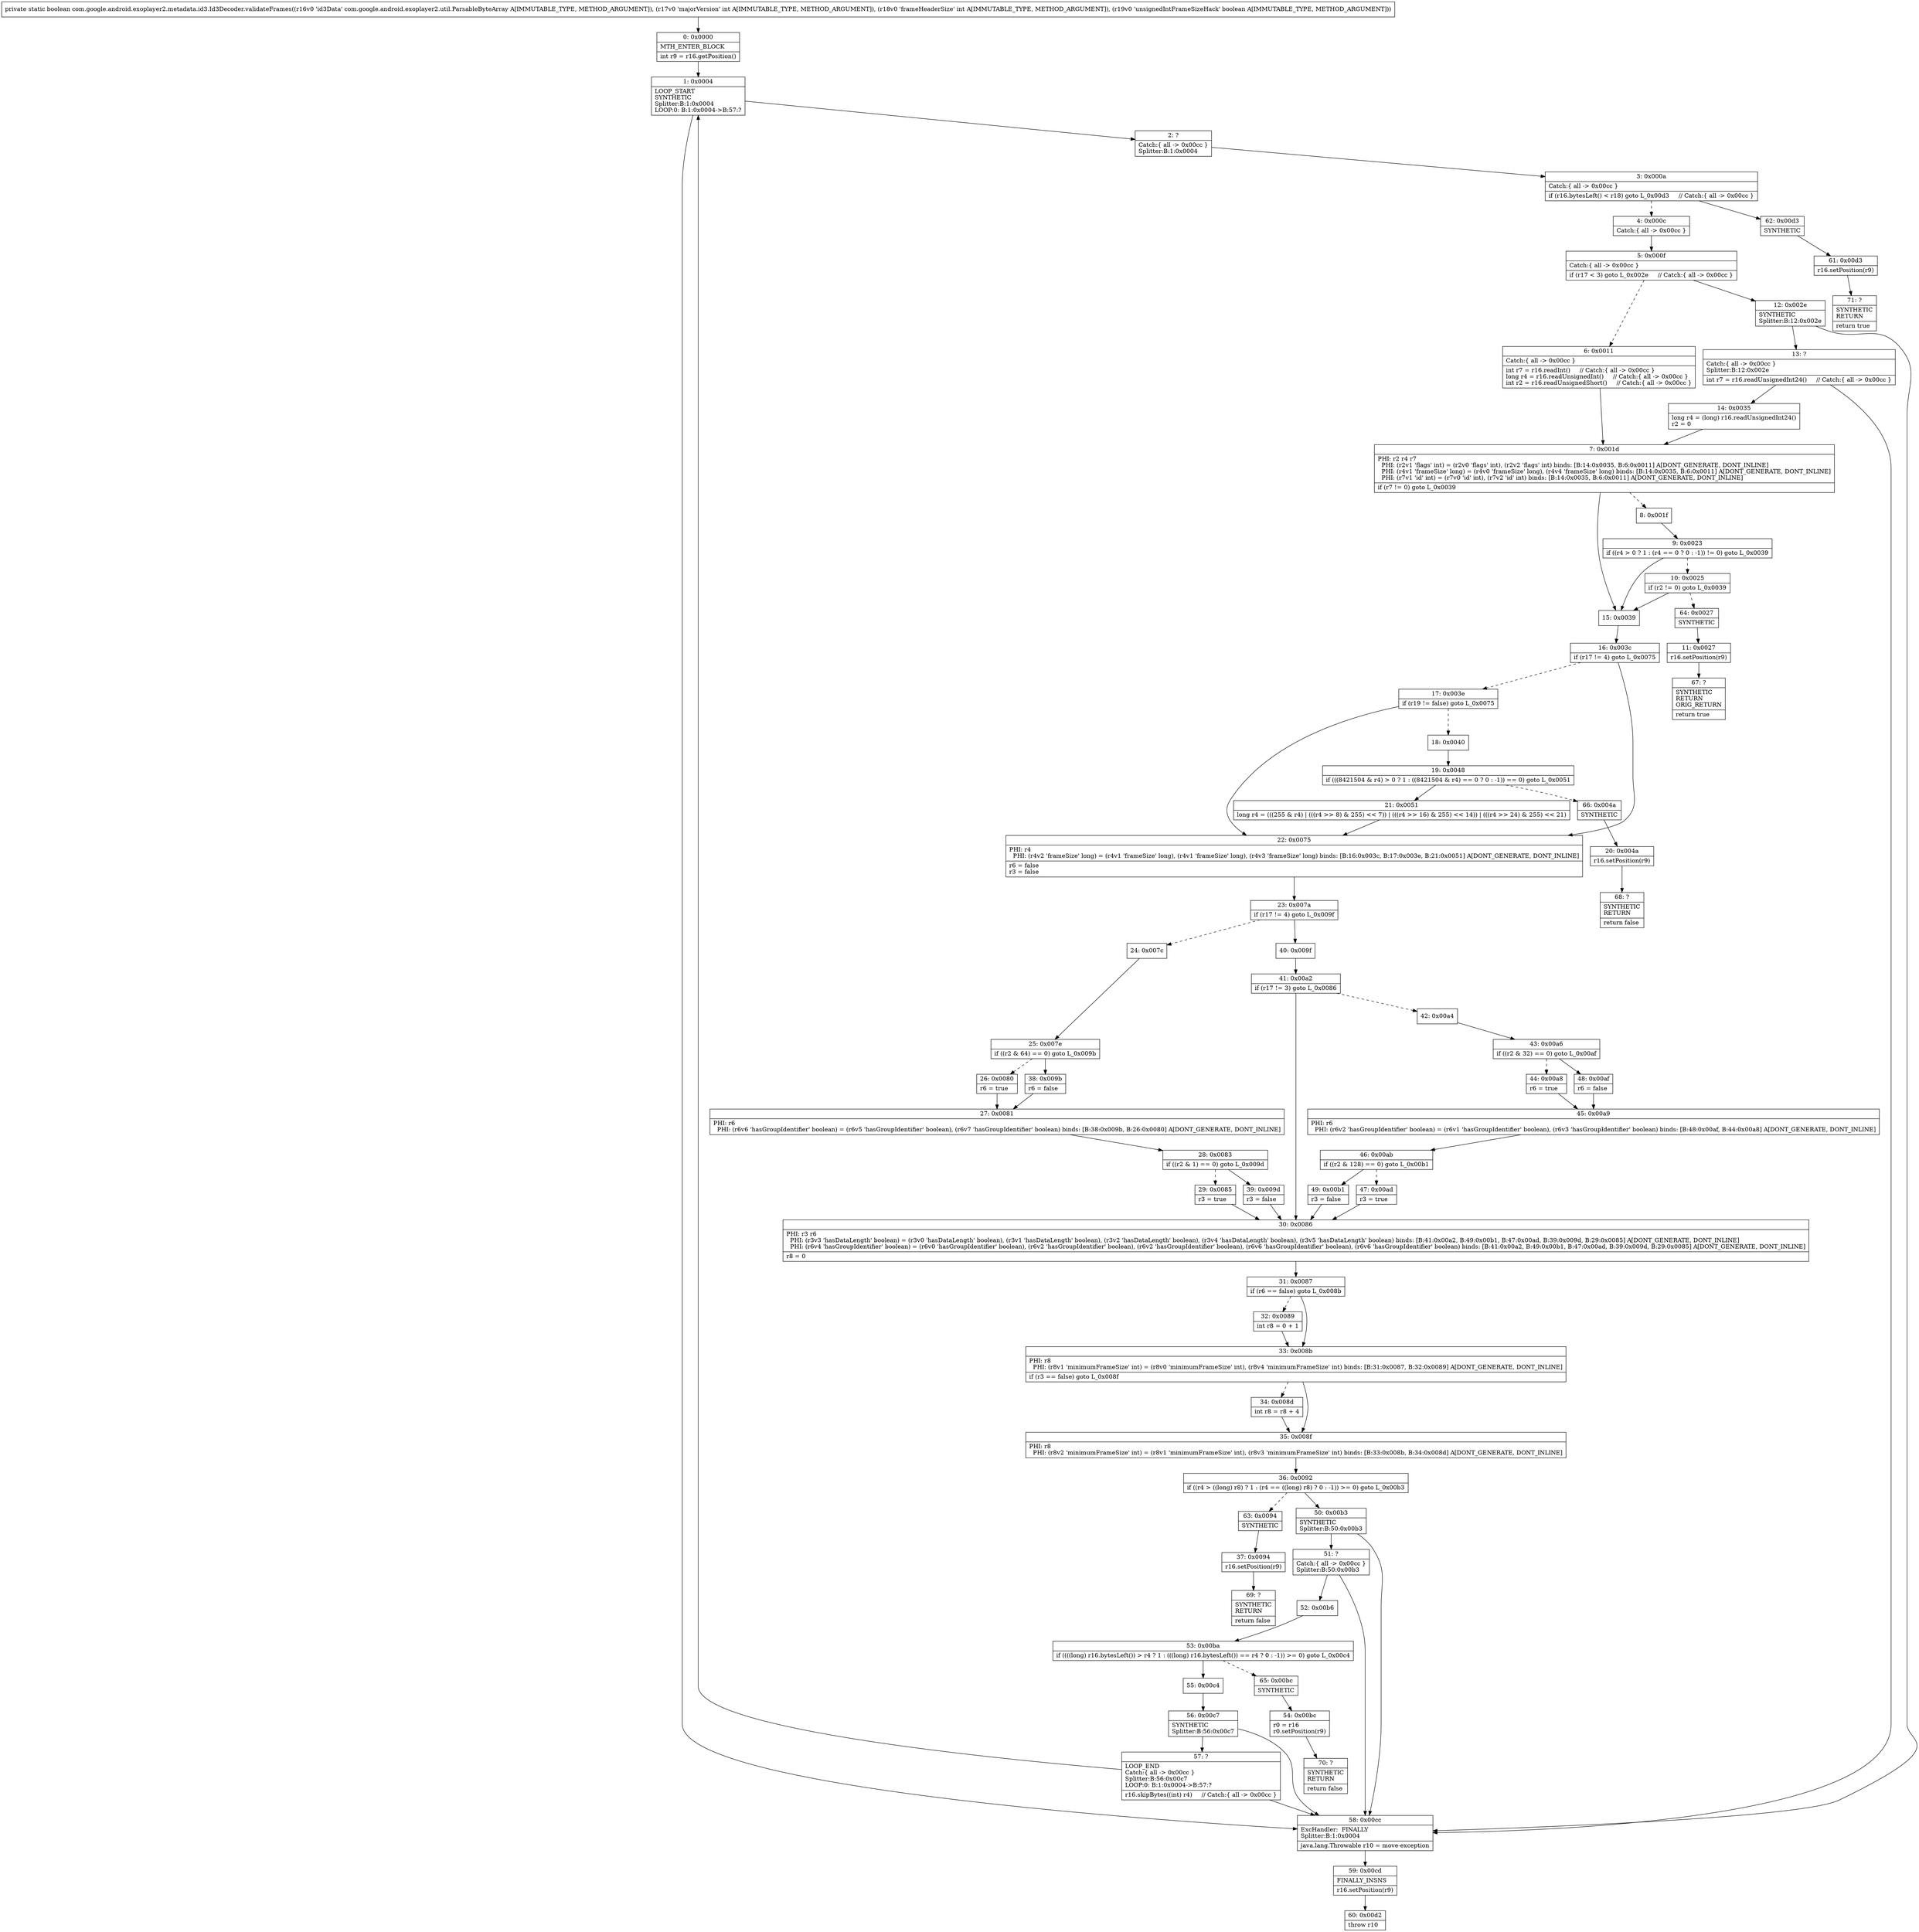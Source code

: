 digraph "CFG forcom.google.android.exoplayer2.metadata.id3.Id3Decoder.validateFrames(Lcom\/google\/android\/exoplayer2\/util\/ParsableByteArray;IIZ)Z" {
Node_0 [shape=record,label="{0\:\ 0x0000|MTH_ENTER_BLOCK\l|int r9 = r16.getPosition()\l}"];
Node_1 [shape=record,label="{1\:\ 0x0004|LOOP_START\lSYNTHETIC\lSplitter:B:1:0x0004\lLOOP:0: B:1:0x0004\-\>B:57:?\l}"];
Node_2 [shape=record,label="{2\:\ ?|Catch:\{ all \-\> 0x00cc \}\lSplitter:B:1:0x0004\l}"];
Node_3 [shape=record,label="{3\:\ 0x000a|Catch:\{ all \-\> 0x00cc \}\l|if (r16.bytesLeft() \< r18) goto L_0x00d3     \/\/ Catch:\{ all \-\> 0x00cc \}\l}"];
Node_4 [shape=record,label="{4\:\ 0x000c|Catch:\{ all \-\> 0x00cc \}\l}"];
Node_5 [shape=record,label="{5\:\ 0x000f|Catch:\{ all \-\> 0x00cc \}\l|if (r17 \< 3) goto L_0x002e     \/\/ Catch:\{ all \-\> 0x00cc \}\l}"];
Node_6 [shape=record,label="{6\:\ 0x0011|Catch:\{ all \-\> 0x00cc \}\l|int r7 = r16.readInt()     \/\/ Catch:\{ all \-\> 0x00cc \}\llong r4 = r16.readUnsignedInt()     \/\/ Catch:\{ all \-\> 0x00cc \}\lint r2 = r16.readUnsignedShort()     \/\/ Catch:\{ all \-\> 0x00cc \}\l}"];
Node_7 [shape=record,label="{7\:\ 0x001d|PHI: r2 r4 r7 \l  PHI: (r2v1 'flags' int) = (r2v0 'flags' int), (r2v2 'flags' int) binds: [B:14:0x0035, B:6:0x0011] A[DONT_GENERATE, DONT_INLINE]\l  PHI: (r4v1 'frameSize' long) = (r4v0 'frameSize' long), (r4v4 'frameSize' long) binds: [B:14:0x0035, B:6:0x0011] A[DONT_GENERATE, DONT_INLINE]\l  PHI: (r7v1 'id' int) = (r7v0 'id' int), (r7v2 'id' int) binds: [B:14:0x0035, B:6:0x0011] A[DONT_GENERATE, DONT_INLINE]\l|if (r7 != 0) goto L_0x0039\l}"];
Node_8 [shape=record,label="{8\:\ 0x001f}"];
Node_9 [shape=record,label="{9\:\ 0x0023|if ((r4 \> 0 ? 1 : (r4 == 0 ? 0 : \-1)) != 0) goto L_0x0039\l}"];
Node_10 [shape=record,label="{10\:\ 0x0025|if (r2 != 0) goto L_0x0039\l}"];
Node_11 [shape=record,label="{11\:\ 0x0027|r16.setPosition(r9)\l}"];
Node_12 [shape=record,label="{12\:\ 0x002e|SYNTHETIC\lSplitter:B:12:0x002e\l}"];
Node_13 [shape=record,label="{13\:\ ?|Catch:\{ all \-\> 0x00cc \}\lSplitter:B:12:0x002e\l|int r7 = r16.readUnsignedInt24()     \/\/ Catch:\{ all \-\> 0x00cc \}\l}"];
Node_14 [shape=record,label="{14\:\ 0x0035|long r4 = (long) r16.readUnsignedInt24()\lr2 = 0\l}"];
Node_15 [shape=record,label="{15\:\ 0x0039}"];
Node_16 [shape=record,label="{16\:\ 0x003c|if (r17 != 4) goto L_0x0075\l}"];
Node_17 [shape=record,label="{17\:\ 0x003e|if (r19 != false) goto L_0x0075\l}"];
Node_18 [shape=record,label="{18\:\ 0x0040}"];
Node_19 [shape=record,label="{19\:\ 0x0048|if (((8421504 & r4) \> 0 ? 1 : ((8421504 & r4) == 0 ? 0 : \-1)) == 0) goto L_0x0051\l}"];
Node_20 [shape=record,label="{20\:\ 0x004a|r16.setPosition(r9)\l}"];
Node_21 [shape=record,label="{21\:\ 0x0051|long r4 = (((255 & r4) \| (((r4 \>\> 8) & 255) \<\< 7)) \| (((r4 \>\> 16) & 255) \<\< 14)) \| (((r4 \>\> 24) & 255) \<\< 21)\l}"];
Node_22 [shape=record,label="{22\:\ 0x0075|PHI: r4 \l  PHI: (r4v2 'frameSize' long) = (r4v1 'frameSize' long), (r4v1 'frameSize' long), (r4v3 'frameSize' long) binds: [B:16:0x003c, B:17:0x003e, B:21:0x0051] A[DONT_GENERATE, DONT_INLINE]\l|r6 = false\lr3 = false\l}"];
Node_23 [shape=record,label="{23\:\ 0x007a|if (r17 != 4) goto L_0x009f\l}"];
Node_24 [shape=record,label="{24\:\ 0x007c}"];
Node_25 [shape=record,label="{25\:\ 0x007e|if ((r2 & 64) == 0) goto L_0x009b\l}"];
Node_26 [shape=record,label="{26\:\ 0x0080|r6 = true\l}"];
Node_27 [shape=record,label="{27\:\ 0x0081|PHI: r6 \l  PHI: (r6v6 'hasGroupIdentifier' boolean) = (r6v5 'hasGroupIdentifier' boolean), (r6v7 'hasGroupIdentifier' boolean) binds: [B:38:0x009b, B:26:0x0080] A[DONT_GENERATE, DONT_INLINE]\l}"];
Node_28 [shape=record,label="{28\:\ 0x0083|if ((r2 & 1) == 0) goto L_0x009d\l}"];
Node_29 [shape=record,label="{29\:\ 0x0085|r3 = true\l}"];
Node_30 [shape=record,label="{30\:\ 0x0086|PHI: r3 r6 \l  PHI: (r3v3 'hasDataLength' boolean) = (r3v0 'hasDataLength' boolean), (r3v1 'hasDataLength' boolean), (r3v2 'hasDataLength' boolean), (r3v4 'hasDataLength' boolean), (r3v5 'hasDataLength' boolean) binds: [B:41:0x00a2, B:49:0x00b1, B:47:0x00ad, B:39:0x009d, B:29:0x0085] A[DONT_GENERATE, DONT_INLINE]\l  PHI: (r6v4 'hasGroupIdentifier' boolean) = (r6v0 'hasGroupIdentifier' boolean), (r6v2 'hasGroupIdentifier' boolean), (r6v2 'hasGroupIdentifier' boolean), (r6v6 'hasGroupIdentifier' boolean), (r6v6 'hasGroupIdentifier' boolean) binds: [B:41:0x00a2, B:49:0x00b1, B:47:0x00ad, B:39:0x009d, B:29:0x0085] A[DONT_GENERATE, DONT_INLINE]\l|r8 = 0\l}"];
Node_31 [shape=record,label="{31\:\ 0x0087|if (r6 == false) goto L_0x008b\l}"];
Node_32 [shape=record,label="{32\:\ 0x0089|int r8 = 0 + 1\l}"];
Node_33 [shape=record,label="{33\:\ 0x008b|PHI: r8 \l  PHI: (r8v1 'minimumFrameSize' int) = (r8v0 'minimumFrameSize' int), (r8v4 'minimumFrameSize' int) binds: [B:31:0x0087, B:32:0x0089] A[DONT_GENERATE, DONT_INLINE]\l|if (r3 == false) goto L_0x008f\l}"];
Node_34 [shape=record,label="{34\:\ 0x008d|int r8 = r8 + 4\l}"];
Node_35 [shape=record,label="{35\:\ 0x008f|PHI: r8 \l  PHI: (r8v2 'minimumFrameSize' int) = (r8v1 'minimumFrameSize' int), (r8v3 'minimumFrameSize' int) binds: [B:33:0x008b, B:34:0x008d] A[DONT_GENERATE, DONT_INLINE]\l}"];
Node_36 [shape=record,label="{36\:\ 0x0092|if ((r4 \> ((long) r8) ? 1 : (r4 == ((long) r8) ? 0 : \-1)) \>= 0) goto L_0x00b3\l}"];
Node_37 [shape=record,label="{37\:\ 0x0094|r16.setPosition(r9)\l}"];
Node_38 [shape=record,label="{38\:\ 0x009b|r6 = false\l}"];
Node_39 [shape=record,label="{39\:\ 0x009d|r3 = false\l}"];
Node_40 [shape=record,label="{40\:\ 0x009f}"];
Node_41 [shape=record,label="{41\:\ 0x00a2|if (r17 != 3) goto L_0x0086\l}"];
Node_42 [shape=record,label="{42\:\ 0x00a4}"];
Node_43 [shape=record,label="{43\:\ 0x00a6|if ((r2 & 32) == 0) goto L_0x00af\l}"];
Node_44 [shape=record,label="{44\:\ 0x00a8|r6 = true\l}"];
Node_45 [shape=record,label="{45\:\ 0x00a9|PHI: r6 \l  PHI: (r6v2 'hasGroupIdentifier' boolean) = (r6v1 'hasGroupIdentifier' boolean), (r6v3 'hasGroupIdentifier' boolean) binds: [B:48:0x00af, B:44:0x00a8] A[DONT_GENERATE, DONT_INLINE]\l}"];
Node_46 [shape=record,label="{46\:\ 0x00ab|if ((r2 & 128) == 0) goto L_0x00b1\l}"];
Node_47 [shape=record,label="{47\:\ 0x00ad|r3 = true\l}"];
Node_48 [shape=record,label="{48\:\ 0x00af|r6 = false\l}"];
Node_49 [shape=record,label="{49\:\ 0x00b1|r3 = false\l}"];
Node_50 [shape=record,label="{50\:\ 0x00b3|SYNTHETIC\lSplitter:B:50:0x00b3\l}"];
Node_51 [shape=record,label="{51\:\ ?|Catch:\{ all \-\> 0x00cc \}\lSplitter:B:50:0x00b3\l}"];
Node_52 [shape=record,label="{52\:\ 0x00b6}"];
Node_53 [shape=record,label="{53\:\ 0x00ba|if ((((long) r16.bytesLeft()) \> r4 ? 1 : (((long) r16.bytesLeft()) == r4 ? 0 : \-1)) \>= 0) goto L_0x00c4\l}"];
Node_54 [shape=record,label="{54\:\ 0x00bc|r0 = r16\lr0.setPosition(r9)\l}"];
Node_55 [shape=record,label="{55\:\ 0x00c4}"];
Node_56 [shape=record,label="{56\:\ 0x00c7|SYNTHETIC\lSplitter:B:56:0x00c7\l}"];
Node_57 [shape=record,label="{57\:\ ?|LOOP_END\lCatch:\{ all \-\> 0x00cc \}\lSplitter:B:56:0x00c7\lLOOP:0: B:1:0x0004\-\>B:57:?\l|r16.skipBytes((int) r4)     \/\/ Catch:\{ all \-\> 0x00cc \}\l}"];
Node_58 [shape=record,label="{58\:\ 0x00cc|ExcHandler:  FINALLY\lSplitter:B:1:0x0004\l|java.lang.Throwable r10 = move\-exception\l}"];
Node_59 [shape=record,label="{59\:\ 0x00cd|FINALLY_INSNS\l|r16.setPosition(r9)\l}"];
Node_60 [shape=record,label="{60\:\ 0x00d2|throw r10\l}"];
Node_61 [shape=record,label="{61\:\ 0x00d3|r16.setPosition(r9)\l}"];
Node_62 [shape=record,label="{62\:\ 0x00d3|SYNTHETIC\l}"];
Node_63 [shape=record,label="{63\:\ 0x0094|SYNTHETIC\l}"];
Node_64 [shape=record,label="{64\:\ 0x0027|SYNTHETIC\l}"];
Node_65 [shape=record,label="{65\:\ 0x00bc|SYNTHETIC\l}"];
Node_66 [shape=record,label="{66\:\ 0x004a|SYNTHETIC\l}"];
Node_67 [shape=record,label="{67\:\ ?|SYNTHETIC\lRETURN\lORIG_RETURN\l|return true\l}"];
Node_68 [shape=record,label="{68\:\ ?|SYNTHETIC\lRETURN\l|return false\l}"];
Node_69 [shape=record,label="{69\:\ ?|SYNTHETIC\lRETURN\l|return false\l}"];
Node_70 [shape=record,label="{70\:\ ?|SYNTHETIC\lRETURN\l|return false\l}"];
Node_71 [shape=record,label="{71\:\ ?|SYNTHETIC\lRETURN\l|return true\l}"];
MethodNode[shape=record,label="{private static boolean com.google.android.exoplayer2.metadata.id3.Id3Decoder.validateFrames((r16v0 'id3Data' com.google.android.exoplayer2.util.ParsableByteArray A[IMMUTABLE_TYPE, METHOD_ARGUMENT]), (r17v0 'majorVersion' int A[IMMUTABLE_TYPE, METHOD_ARGUMENT]), (r18v0 'frameHeaderSize' int A[IMMUTABLE_TYPE, METHOD_ARGUMENT]), (r19v0 'unsignedIntFrameSizeHack' boolean A[IMMUTABLE_TYPE, METHOD_ARGUMENT])) }"];
MethodNode -> Node_0;
Node_0 -> Node_1;
Node_1 -> Node_2;
Node_1 -> Node_58;
Node_2 -> Node_3;
Node_3 -> Node_4[style=dashed];
Node_3 -> Node_62;
Node_4 -> Node_5;
Node_5 -> Node_6[style=dashed];
Node_5 -> Node_12;
Node_6 -> Node_7;
Node_7 -> Node_8[style=dashed];
Node_7 -> Node_15;
Node_8 -> Node_9;
Node_9 -> Node_10[style=dashed];
Node_9 -> Node_15;
Node_10 -> Node_15;
Node_10 -> Node_64[style=dashed];
Node_11 -> Node_67;
Node_12 -> Node_13;
Node_12 -> Node_58;
Node_13 -> Node_14;
Node_13 -> Node_58;
Node_14 -> Node_7;
Node_15 -> Node_16;
Node_16 -> Node_17[style=dashed];
Node_16 -> Node_22;
Node_17 -> Node_18[style=dashed];
Node_17 -> Node_22;
Node_18 -> Node_19;
Node_19 -> Node_21;
Node_19 -> Node_66[style=dashed];
Node_20 -> Node_68;
Node_21 -> Node_22;
Node_22 -> Node_23;
Node_23 -> Node_24[style=dashed];
Node_23 -> Node_40;
Node_24 -> Node_25;
Node_25 -> Node_26[style=dashed];
Node_25 -> Node_38;
Node_26 -> Node_27;
Node_27 -> Node_28;
Node_28 -> Node_29[style=dashed];
Node_28 -> Node_39;
Node_29 -> Node_30;
Node_30 -> Node_31;
Node_31 -> Node_32[style=dashed];
Node_31 -> Node_33;
Node_32 -> Node_33;
Node_33 -> Node_34[style=dashed];
Node_33 -> Node_35;
Node_34 -> Node_35;
Node_35 -> Node_36;
Node_36 -> Node_50;
Node_36 -> Node_63[style=dashed];
Node_37 -> Node_69;
Node_38 -> Node_27;
Node_39 -> Node_30;
Node_40 -> Node_41;
Node_41 -> Node_30;
Node_41 -> Node_42[style=dashed];
Node_42 -> Node_43;
Node_43 -> Node_44[style=dashed];
Node_43 -> Node_48;
Node_44 -> Node_45;
Node_45 -> Node_46;
Node_46 -> Node_47[style=dashed];
Node_46 -> Node_49;
Node_47 -> Node_30;
Node_48 -> Node_45;
Node_49 -> Node_30;
Node_50 -> Node_51;
Node_50 -> Node_58;
Node_51 -> Node_52;
Node_51 -> Node_58;
Node_52 -> Node_53;
Node_53 -> Node_55;
Node_53 -> Node_65[style=dashed];
Node_54 -> Node_70;
Node_55 -> Node_56;
Node_56 -> Node_57;
Node_56 -> Node_58;
Node_57 -> Node_58;
Node_57 -> Node_1;
Node_58 -> Node_59;
Node_59 -> Node_60;
Node_61 -> Node_71;
Node_62 -> Node_61;
Node_63 -> Node_37;
Node_64 -> Node_11;
Node_65 -> Node_54;
Node_66 -> Node_20;
}

